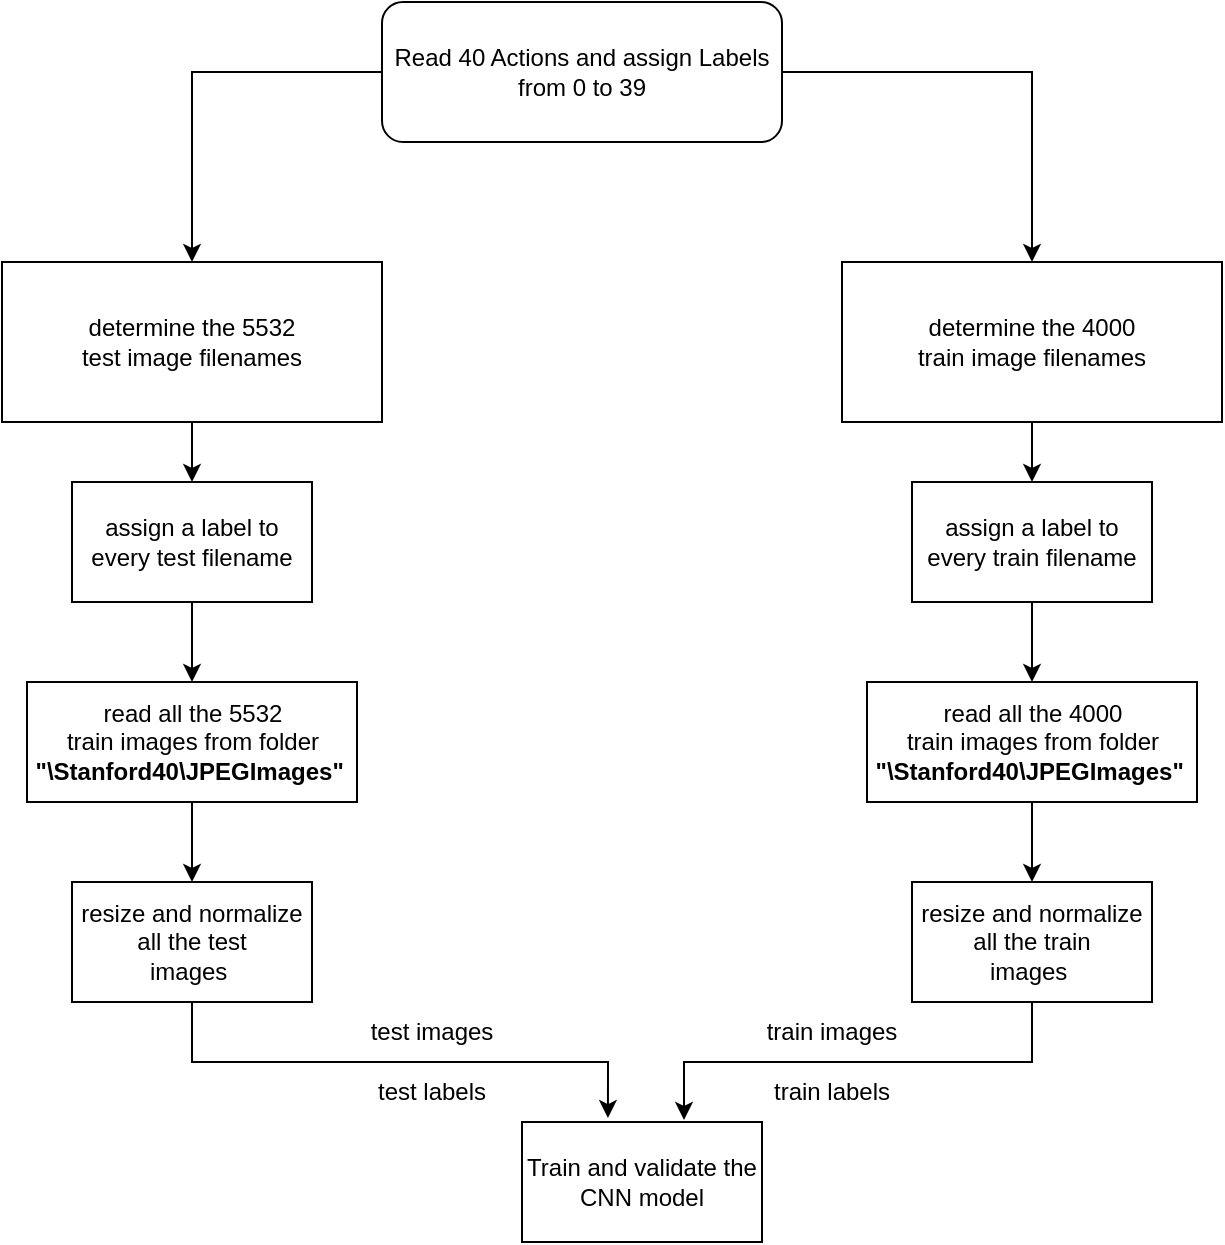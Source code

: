 <mxfile version="22.1.16" type="device">
  <diagram name="Page-1" id="iYh8QrPaR2PDIGJisQsf">
    <mxGraphModel dx="880" dy="434" grid="1" gridSize="10" guides="1" tooltips="1" connect="1" arrows="1" fold="1" page="1" pageScale="1" pageWidth="827" pageHeight="1169" math="0" shadow="0">
      <root>
        <mxCell id="0" />
        <mxCell id="1" parent="0" />
        <mxCell id="sKVYye0cVM-Fh7b1e5kX-16" style="edgeStyle=orthogonalEdgeStyle;rounded=0;orthogonalLoop=1;jettySize=auto;html=1;entryX=0.5;entryY=0;entryDx=0;entryDy=0;" edge="1" parent="1" source="sKVYye0cVM-Fh7b1e5kX-1" target="sKVYye0cVM-Fh7b1e5kX-2">
          <mxGeometry relative="1" as="geometry" />
        </mxCell>
        <mxCell id="sKVYye0cVM-Fh7b1e5kX-17" style="edgeStyle=orthogonalEdgeStyle;rounded=0;orthogonalLoop=1;jettySize=auto;html=1;exitX=0;exitY=0.5;exitDx=0;exitDy=0;entryX=0.5;entryY=0;entryDx=0;entryDy=0;" edge="1" parent="1" source="sKVYye0cVM-Fh7b1e5kX-1" target="sKVYye0cVM-Fh7b1e5kX-10">
          <mxGeometry relative="1" as="geometry" />
        </mxCell>
        <mxCell id="sKVYye0cVM-Fh7b1e5kX-1" value="Read 40 Actions and assign Labels from 0 to 39" style="rounded=1;whiteSpace=wrap;html=1;" vertex="1" parent="1">
          <mxGeometry x="310" y="120" width="200" height="70" as="geometry" />
        </mxCell>
        <mxCell id="sKVYye0cVM-Fh7b1e5kX-4" value="" style="edgeStyle=orthogonalEdgeStyle;rounded=0;orthogonalLoop=1;jettySize=auto;html=1;" edge="1" parent="1" source="sKVYye0cVM-Fh7b1e5kX-2" target="sKVYye0cVM-Fh7b1e5kX-3">
          <mxGeometry relative="1" as="geometry" />
        </mxCell>
        <mxCell id="sKVYye0cVM-Fh7b1e5kX-2" value="determine the 4000&lt;br/&gt;train image filenames" style="rounded=0;whiteSpace=wrap;html=1;" vertex="1" parent="1">
          <mxGeometry x="540" y="250" width="190" height="80" as="geometry" />
        </mxCell>
        <mxCell id="sKVYye0cVM-Fh7b1e5kX-6" value="" style="edgeStyle=orthogonalEdgeStyle;rounded=0;orthogonalLoop=1;jettySize=auto;html=1;" edge="1" parent="1" source="sKVYye0cVM-Fh7b1e5kX-3" target="sKVYye0cVM-Fh7b1e5kX-5">
          <mxGeometry relative="1" as="geometry" />
        </mxCell>
        <mxCell id="sKVYye0cVM-Fh7b1e5kX-3" value="assign a label to&lt;br/&gt;every train filename" style="whiteSpace=wrap;html=1;rounded=0;" vertex="1" parent="1">
          <mxGeometry x="575" y="360" width="120" height="60" as="geometry" />
        </mxCell>
        <mxCell id="sKVYye0cVM-Fh7b1e5kX-8" value="" style="edgeStyle=orthogonalEdgeStyle;rounded=0;orthogonalLoop=1;jettySize=auto;html=1;" edge="1" parent="1" source="sKVYye0cVM-Fh7b1e5kX-5" target="sKVYye0cVM-Fh7b1e5kX-7">
          <mxGeometry relative="1" as="geometry" />
        </mxCell>
        <mxCell id="sKVYye0cVM-Fh7b1e5kX-5" value="read all the 4000&lt;br/&gt;train images from folder &lt;b&gt;&quot;\Stanford40\JPEGImages&quot;&amp;nbsp;&lt;/b&gt;" style="whiteSpace=wrap;html=1;rounded=0;" vertex="1" parent="1">
          <mxGeometry x="552.5" y="460" width="165" height="60" as="geometry" />
        </mxCell>
        <mxCell id="sKVYye0cVM-Fh7b1e5kX-7" value="resize and normalize all the train&lt;br/&gt;images&amp;nbsp;" style="whiteSpace=wrap;html=1;rounded=0;" vertex="1" parent="1">
          <mxGeometry x="575" y="560" width="120" height="60" as="geometry" />
        </mxCell>
        <mxCell id="sKVYye0cVM-Fh7b1e5kX-9" value="" style="edgeStyle=orthogonalEdgeStyle;rounded=0;orthogonalLoop=1;jettySize=auto;html=1;" edge="1" parent="1" source="sKVYye0cVM-Fh7b1e5kX-10" target="sKVYye0cVM-Fh7b1e5kX-12">
          <mxGeometry relative="1" as="geometry" />
        </mxCell>
        <mxCell id="sKVYye0cVM-Fh7b1e5kX-10" value="determine the 5532&lt;br&gt;test image filenames" style="rounded=0;whiteSpace=wrap;html=1;" vertex="1" parent="1">
          <mxGeometry x="120" y="250" width="190" height="80" as="geometry" />
        </mxCell>
        <mxCell id="sKVYye0cVM-Fh7b1e5kX-11" value="" style="edgeStyle=orthogonalEdgeStyle;rounded=0;orthogonalLoop=1;jettySize=auto;html=1;" edge="1" parent="1" source="sKVYye0cVM-Fh7b1e5kX-12" target="sKVYye0cVM-Fh7b1e5kX-14">
          <mxGeometry relative="1" as="geometry" />
        </mxCell>
        <mxCell id="sKVYye0cVM-Fh7b1e5kX-12" value="assign a label to&lt;br&gt;every test filename" style="whiteSpace=wrap;html=1;rounded=0;" vertex="1" parent="1">
          <mxGeometry x="155" y="360" width="120" height="60" as="geometry" />
        </mxCell>
        <mxCell id="sKVYye0cVM-Fh7b1e5kX-13" value="" style="edgeStyle=orthogonalEdgeStyle;rounded=0;orthogonalLoop=1;jettySize=auto;html=1;" edge="1" parent="1" source="sKVYye0cVM-Fh7b1e5kX-14" target="sKVYye0cVM-Fh7b1e5kX-15">
          <mxGeometry relative="1" as="geometry" />
        </mxCell>
        <mxCell id="sKVYye0cVM-Fh7b1e5kX-14" value="read all the 5532&lt;br&gt;train images from folder &lt;b&gt;&quot;\Stanford40\JPEGImages&quot;&amp;nbsp;&lt;/b&gt;" style="whiteSpace=wrap;html=1;rounded=0;" vertex="1" parent="1">
          <mxGeometry x="132.5" y="460" width="165" height="60" as="geometry" />
        </mxCell>
        <mxCell id="sKVYye0cVM-Fh7b1e5kX-15" value="resize and normalize all the test&lt;br&gt;images&amp;nbsp;" style="whiteSpace=wrap;html=1;rounded=0;" vertex="1" parent="1">
          <mxGeometry x="155" y="560" width="120" height="60" as="geometry" />
        </mxCell>
        <mxCell id="sKVYye0cVM-Fh7b1e5kX-18" value="Train and validate the CNN model" style="rounded=0;whiteSpace=wrap;html=1;" vertex="1" parent="1">
          <mxGeometry x="380" y="680" width="120" height="60" as="geometry" />
        </mxCell>
        <mxCell id="sKVYye0cVM-Fh7b1e5kX-19" style="edgeStyle=orthogonalEdgeStyle;rounded=0;orthogonalLoop=1;jettySize=auto;html=1;exitX=0.5;exitY=1;exitDx=0;exitDy=0;entryX=0.675;entryY=-0.017;entryDx=0;entryDy=0;entryPerimeter=0;" edge="1" parent="1" source="sKVYye0cVM-Fh7b1e5kX-7" target="sKVYye0cVM-Fh7b1e5kX-18">
          <mxGeometry relative="1" as="geometry" />
        </mxCell>
        <mxCell id="sKVYye0cVM-Fh7b1e5kX-20" style="edgeStyle=orthogonalEdgeStyle;rounded=0;orthogonalLoop=1;jettySize=auto;html=1;exitX=0.5;exitY=1;exitDx=0;exitDy=0;entryX=0.358;entryY=-0.033;entryDx=0;entryDy=0;entryPerimeter=0;" edge="1" parent="1" source="sKVYye0cVM-Fh7b1e5kX-15" target="sKVYye0cVM-Fh7b1e5kX-18">
          <mxGeometry relative="1" as="geometry" />
        </mxCell>
        <mxCell id="sKVYye0cVM-Fh7b1e5kX-21" value="test images" style="text;html=1;strokeColor=none;fillColor=none;align=center;verticalAlign=middle;whiteSpace=wrap;rounded=0;" vertex="1" parent="1">
          <mxGeometry x="300" y="620" width="70" height="30" as="geometry" />
        </mxCell>
        <mxCell id="sKVYye0cVM-Fh7b1e5kX-23" value="test labels" style="text;html=1;strokeColor=none;fillColor=none;align=center;verticalAlign=middle;whiteSpace=wrap;rounded=0;" vertex="1" parent="1">
          <mxGeometry x="300" y="650" width="70" height="30" as="geometry" />
        </mxCell>
        <mxCell id="sKVYye0cVM-Fh7b1e5kX-24" value="train images" style="text;html=1;strokeColor=none;fillColor=none;align=center;verticalAlign=middle;whiteSpace=wrap;rounded=0;" vertex="1" parent="1">
          <mxGeometry x="500" y="620" width="70" height="30" as="geometry" />
        </mxCell>
        <mxCell id="sKVYye0cVM-Fh7b1e5kX-25" value="train labels" style="text;html=1;strokeColor=none;fillColor=none;align=center;verticalAlign=middle;whiteSpace=wrap;rounded=0;" vertex="1" parent="1">
          <mxGeometry x="500" y="650" width="70" height="30" as="geometry" />
        </mxCell>
      </root>
    </mxGraphModel>
  </diagram>
</mxfile>
